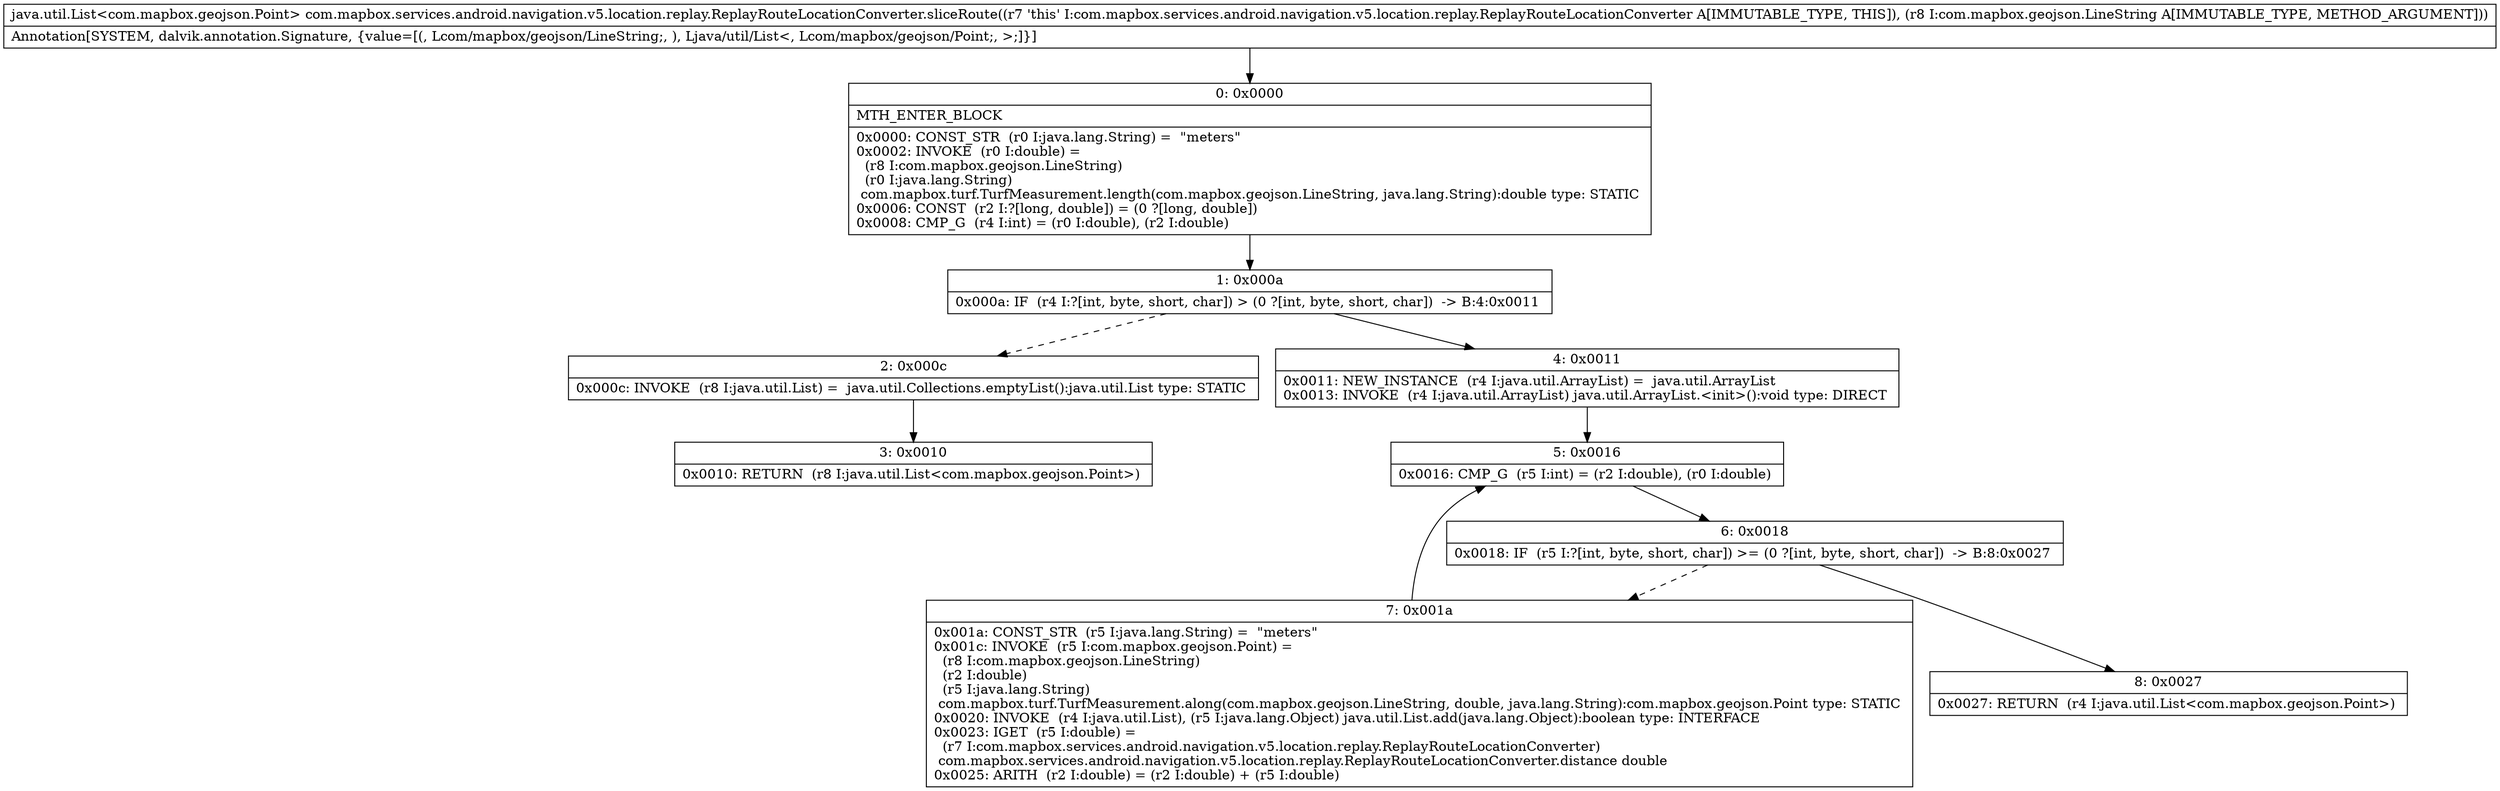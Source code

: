 digraph "CFG forcom.mapbox.services.android.navigation.v5.location.replay.ReplayRouteLocationConverter.sliceRoute(Lcom\/mapbox\/geojson\/LineString;)Ljava\/util\/List;" {
Node_0 [shape=record,label="{0\:\ 0x0000|MTH_ENTER_BLOCK\l|0x0000: CONST_STR  (r0 I:java.lang.String) =  \"meters\" \l0x0002: INVOKE  (r0 I:double) = \l  (r8 I:com.mapbox.geojson.LineString)\l  (r0 I:java.lang.String)\l com.mapbox.turf.TurfMeasurement.length(com.mapbox.geojson.LineString, java.lang.String):double type: STATIC \l0x0006: CONST  (r2 I:?[long, double]) = (0 ?[long, double]) \l0x0008: CMP_G  (r4 I:int) = (r0 I:double), (r2 I:double) \l}"];
Node_1 [shape=record,label="{1\:\ 0x000a|0x000a: IF  (r4 I:?[int, byte, short, char]) \> (0 ?[int, byte, short, char])  \-\> B:4:0x0011 \l}"];
Node_2 [shape=record,label="{2\:\ 0x000c|0x000c: INVOKE  (r8 I:java.util.List) =  java.util.Collections.emptyList():java.util.List type: STATIC \l}"];
Node_3 [shape=record,label="{3\:\ 0x0010|0x0010: RETURN  (r8 I:java.util.List\<com.mapbox.geojson.Point\>) \l}"];
Node_4 [shape=record,label="{4\:\ 0x0011|0x0011: NEW_INSTANCE  (r4 I:java.util.ArrayList) =  java.util.ArrayList \l0x0013: INVOKE  (r4 I:java.util.ArrayList) java.util.ArrayList.\<init\>():void type: DIRECT \l}"];
Node_5 [shape=record,label="{5\:\ 0x0016|0x0016: CMP_G  (r5 I:int) = (r2 I:double), (r0 I:double) \l}"];
Node_6 [shape=record,label="{6\:\ 0x0018|0x0018: IF  (r5 I:?[int, byte, short, char]) \>= (0 ?[int, byte, short, char])  \-\> B:8:0x0027 \l}"];
Node_7 [shape=record,label="{7\:\ 0x001a|0x001a: CONST_STR  (r5 I:java.lang.String) =  \"meters\" \l0x001c: INVOKE  (r5 I:com.mapbox.geojson.Point) = \l  (r8 I:com.mapbox.geojson.LineString)\l  (r2 I:double)\l  (r5 I:java.lang.String)\l com.mapbox.turf.TurfMeasurement.along(com.mapbox.geojson.LineString, double, java.lang.String):com.mapbox.geojson.Point type: STATIC \l0x0020: INVOKE  (r4 I:java.util.List), (r5 I:java.lang.Object) java.util.List.add(java.lang.Object):boolean type: INTERFACE \l0x0023: IGET  (r5 I:double) = \l  (r7 I:com.mapbox.services.android.navigation.v5.location.replay.ReplayRouteLocationConverter)\l com.mapbox.services.android.navigation.v5.location.replay.ReplayRouteLocationConverter.distance double \l0x0025: ARITH  (r2 I:double) = (r2 I:double) + (r5 I:double) \l}"];
Node_8 [shape=record,label="{8\:\ 0x0027|0x0027: RETURN  (r4 I:java.util.List\<com.mapbox.geojson.Point\>) \l}"];
MethodNode[shape=record,label="{java.util.List\<com.mapbox.geojson.Point\> com.mapbox.services.android.navigation.v5.location.replay.ReplayRouteLocationConverter.sliceRoute((r7 'this' I:com.mapbox.services.android.navigation.v5.location.replay.ReplayRouteLocationConverter A[IMMUTABLE_TYPE, THIS]), (r8 I:com.mapbox.geojson.LineString A[IMMUTABLE_TYPE, METHOD_ARGUMENT]))  | Annotation[SYSTEM, dalvik.annotation.Signature, \{value=[(, Lcom\/mapbox\/geojson\/LineString;, ), Ljava\/util\/List\<, Lcom\/mapbox\/geojson\/Point;, \>;]\}]\l}"];
MethodNode -> Node_0;
Node_0 -> Node_1;
Node_1 -> Node_2[style=dashed];
Node_1 -> Node_4;
Node_2 -> Node_3;
Node_4 -> Node_5;
Node_5 -> Node_6;
Node_6 -> Node_7[style=dashed];
Node_6 -> Node_8;
Node_7 -> Node_5;
}

